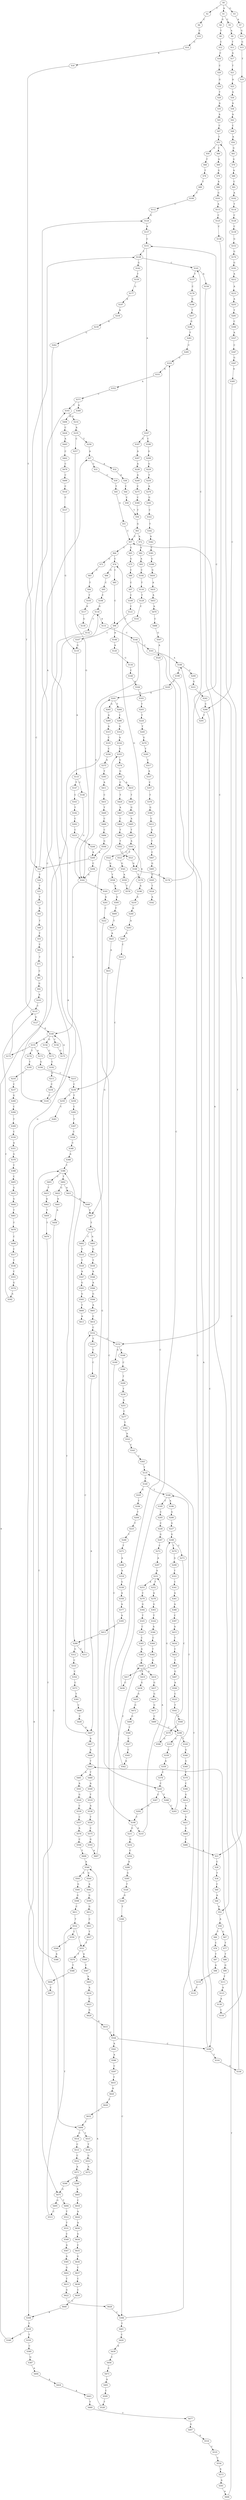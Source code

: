 strict digraph  {
	S0 -> S1 [ label = A ];
	S0 -> S2 [ label = T ];
	S0 -> S3 [ label = G ];
	S1 -> S4 [ label = G ];
	S1 -> S5 [ label = C ];
	S2 -> S6 [ label = C ];
	S3 -> S7 [ label = A ];
	S4 -> S8 [ label = T ];
	S5 -> S9 [ label = A ];
	S6 -> S10 [ label = C ];
	S7 -> S11 [ label = G ];
	S8 -> S12 [ label = C ];
	S9 -> S13 [ label = T ];
	S10 -> S14 [ label = G ];
	S11 -> S15 [ label = G ];
	S12 -> S16 [ label = C ];
	S13 -> S17 [ label = A ];
	S14 -> S18 [ label = A ];
	S15 -> S19 [ label = T ];
	S16 -> S20 [ label = C ];
	S17 -> S21 [ label = T ];
	S18 -> S22 [ label = T ];
	S19 -> S23 [ label = A ];
	S20 -> S24 [ label = G ];
	S21 -> S25 [ label = A ];
	S22 -> S26 [ label = T ];
	S22 -> S27 [ label = A ];
	S23 -> S28 [ label = C ];
	S24 -> S29 [ label = T ];
	S25 -> S30 [ label = A ];
	S26 -> S31 [ label = T ];
	S27 -> S32 [ label = A ];
	S27 -> S33 [ label = C ];
	S28 -> S34 [ label = T ];
	S29 -> S35 [ label = A ];
	S30 -> S36 [ label = A ];
	S31 -> S37 [ label = T ];
	S32 -> S38 [ label = A ];
	S33 -> S39 [ label = C ];
	S34 -> S40 [ label = C ];
	S35 -> S41 [ label = A ];
	S36 -> S42 [ label = A ];
	S37 -> S43 [ label = A ];
	S38 -> S44 [ label = C ];
	S39 -> S45 [ label = T ];
	S40 -> S46 [ label = A ];
	S41 -> S47 [ label = C ];
	S42 -> S48 [ label = C ];
	S43 -> S49 [ label = T ];
	S44 -> S50 [ label = C ];
	S45 -> S51 [ label = G ];
	S46 -> S52 [ label = A ];
	S47 -> S53 [ label = T ];
	S48 -> S54 [ label = A ];
	S49 -> S55 [ label = T ];
	S50 -> S56 [ label = T ];
	S51 -> S57 [ label = C ];
	S52 -> S58 [ label = A ];
	S53 -> S59 [ label = G ];
	S53 -> S60 [ label = C ];
	S54 -> S61 [ label = G ];
	S55 -> S62 [ label = C ];
	S56 -> S63 [ label = G ];
	S57 -> S64 [ label = C ];
	S57 -> S65 [ label = G ];
	S58 -> S66 [ label = T ];
	S58 -> S67 [ label = G ];
	S59 -> S68 [ label = T ];
	S60 -> S69 [ label = A ];
	S61 -> S70 [ label = G ];
	S62 -> S71 [ label = T ];
	S63 -> S57 [ label = C ];
	S63 -> S72 [ label = A ];
	S64 -> S73 [ label = G ];
	S64 -> S74 [ label = C ];
	S65 -> S75 [ label = G ];
	S66 -> S76 [ label = C ];
	S67 -> S77 [ label = T ];
	S68 -> S78 [ label = T ];
	S69 -> S79 [ label = G ];
	S70 -> S80 [ label = A ];
	S71 -> S81 [ label = C ];
	S72 -> S82 [ label = A ];
	S73 -> S83 [ label = C ];
	S74 -> S84 [ label = G ];
	S74 -> S85 [ label = C ];
	S75 -> S86 [ label = C ];
	S76 -> S87 [ label = T ];
	S77 -> S88 [ label = T ];
	S78 -> S89 [ label = T ];
	S79 -> S90 [ label = A ];
	S80 -> S91 [ label = C ];
	S81 -> S92 [ label = G ];
	S82 -> S93 [ label = A ];
	S83 -> S94 [ label = T ];
	S84 -> S95 [ label = C ];
	S85 -> S96 [ label = C ];
	S86 -> S97 [ label = C ];
	S87 -> S98 [ label = A ];
	S88 -> S99 [ label = G ];
	S89 -> S100 [ label = T ];
	S90 -> S101 [ label = G ];
	S91 -> S102 [ label = A ];
	S92 -> S103 [ label = A ];
	S93 -> S104 [ label = C ];
	S94 -> S105 [ label = T ];
	S95 -> S106 [ label = C ];
	S96 -> S107 [ label = C ];
	S96 -> S108 [ label = A ];
	S97 -> S109 [ label = C ];
	S98 -> S110 [ label = C ];
	S99 -> S111 [ label = T ];
	S100 -> S112 [ label = C ];
	S101 -> S113 [ label = A ];
	S102 -> S114 [ label = T ];
	S103 -> S115 [ label = C ];
	S104 -> S116 [ label = T ];
	S105 -> S117 [ label = A ];
	S106 -> S118 [ label = G ];
	S107 -> S119 [ label = G ];
	S108 -> S120 [ label = A ];
	S109 -> S121 [ label = C ];
	S110 -> S122 [ label = C ];
	S111 -> S123 [ label = A ];
	S112 -> S124 [ label = G ];
	S113 -> S125 [ label = C ];
	S114 -> S126 [ label = C ];
	S115 -> S127 [ label = G ];
	S115 -> S128 [ label = T ];
	S116 -> S129 [ label = T ];
	S117 -> S130 [ label = G ];
	S118 -> S131 [ label = A ];
	S118 -> S132 [ label = C ];
	S119 -> S133 [ label = A ];
	S120 -> S134 [ label = G ];
	S121 -> S96 [ label = C ];
	S122 -> S135 [ label = T ];
	S123 -> S136 [ label = A ];
	S124 -> S137 [ label = A ];
	S125 -> S138 [ label = C ];
	S126 -> S139 [ label = C ];
	S127 -> S140 [ label = A ];
	S128 -> S141 [ label = C ];
	S128 -> S142 [ label = G ];
	S129 -> S143 [ label = C ];
	S131 -> S144 [ label = C ];
	S132 -> S145 [ label = C ];
	S133 -> S146 [ label = C ];
	S133 -> S147 [ label = T ];
	S134 -> S148 [ label = C ];
	S135 -> S149 [ label = C ];
	S136 -> S150 [ label = C ];
	S137 -> S151 [ label = C ];
	S138 -> S152 [ label = C ];
	S139 -> S153 [ label = G ];
	S140 -> S154 [ label = G ];
	S140 -> S155 [ label = A ];
	S140 -> S156 [ label = C ];
	S141 -> S157 [ label = T ];
	S141 -> S158 [ label = A ];
	S142 -> S159 [ label = T ];
	S143 -> S160 [ label = G ];
	S144 -> S161 [ label = C ];
	S144 -> S162 [ label = G ];
	S145 -> S118 [ label = G ];
	S146 -> S162 [ label = G ];
	S147 -> S163 [ label = C ];
	S148 -> S164 [ label = A ];
	S149 -> S165 [ label = G ];
	S149 -> S166 [ label = T ];
	S150 -> S53 [ label = T ];
	S151 -> S167 [ label = A ];
	S151 -> S128 [ label = T ];
	S152 -> S168 [ label = A ];
	S152 -> S169 [ label = G ];
	S153 -> S170 [ label = G ];
	S154 -> S171 [ label = C ];
	S155 -> S172 [ label = C ];
	S155 -> S173 [ label = A ];
	S155 -> S174 [ label = T ];
	S156 -> S175 [ label = G ];
	S157 -> S176 [ label = C ];
	S158 -> S52 [ label = A ];
	S159 -> S177 [ label = G ];
	S160 -> S178 [ label = A ];
	S160 -> S179 [ label = T ];
	S161 -> S180 [ label = A ];
	S162 -> S181 [ label = C ];
	S162 -> S140 [ label = A ];
	S163 -> S182 [ label = T ];
	S164 -> S183 [ label = G ];
	S165 -> S184 [ label = T ];
	S166 -> S185 [ label = T ];
	S166 -> S186 [ label = A ];
	S167 -> S187 [ label = G ];
	S167 -> S188 [ label = C ];
	S168 -> S189 [ label = C ];
	S169 -> S190 [ label = C ];
	S170 -> S191 [ label = G ];
	S171 -> S192 [ label = C ];
	S172 -> S193 [ label = C ];
	S173 -> S194 [ label = G ];
	S174 -> S195 [ label = T ];
	S175 -> S140 [ label = A ];
	S176 -> S196 [ label = G ];
	S177 -> S197 [ label = A ];
	S178 -> S151 [ label = C ];
	S179 -> S198 [ label = A ];
	S180 -> S199 [ label = T ];
	S180 -> S200 [ label = C ];
	S181 -> S201 [ label = A ];
	S182 -> S202 [ label = C ];
	S183 -> S203 [ label = T ];
	S184 -> S204 [ label = T ];
	S185 -> S205 [ label = C ];
	S186 -> S206 [ label = G ];
	S187 -> S207 [ label = A ];
	S188 -> S208 [ label = G ];
	S189 -> S209 [ label = T ];
	S190 -> S210 [ label = A ];
	S190 -> S211 [ label = G ];
	S191 -> S212 [ label = A ];
	S192 -> S213 [ label = G ];
	S193 -> S214 [ label = G ];
	S194 -> S215 [ label = C ];
	S195 -> S216 [ label = T ];
	S196 -> S217 [ label = T ];
	S197 -> S218 [ label = A ];
	S198 -> S219 [ label = A ];
	S199 -> S220 [ label = C ];
	S200 -> S221 [ label = G ];
	S201 -> S222 [ label = C ];
	S202 -> S223 [ label = C ];
	S203 -> S224 [ label = T ];
	S204 -> S225 [ label = T ];
	S205 -> S226 [ label = C ];
	S206 -> S227 [ label = G ];
	S207 -> S228 [ label = A ];
	S208 -> S229 [ label = G ];
	S209 -> S230 [ label = T ];
	S210 -> S231 [ label = A ];
	S211 -> S232 [ label = G ];
	S212 -> S233 [ label = A ];
	S213 -> S234 [ label = C ];
	S214 -> S235 [ label = A ];
	S215 -> S236 [ label = C ];
	S216 -> S237 [ label = C ];
	S217 -> S238 [ label = G ];
	S218 -> S239 [ label = A ];
	S219 -> S240 [ label = A ];
	S220 -> S241 [ label = A ];
	S221 -> S242 [ label = A ];
	S222 -> S243 [ label = C ];
	S223 -> S244 [ label = G ];
	S224 -> S245 [ label = T ];
	S225 -> S246 [ label = T ];
	S226 -> S247 [ label = G ];
	S227 -> S248 [ label = G ];
	S228 -> S249 [ label = A ];
	S229 -> S250 [ label = T ];
	S230 -> S251 [ label = A ];
	S231 -> S252 [ label = T ];
	S231 -> S253 [ label = A ];
	S232 -> S254 [ label = C ];
	S233 -> S255 [ label = A ];
	S234 -> S145 [ label = C ];
	S235 -> S256 [ label = T ];
	S235 -> S257 [ label = C ];
	S236 -> S258 [ label = T ];
	S236 -> S259 [ label = C ];
	S237 -> S260 [ label = G ];
	S238 -> S261 [ label = T ];
	S239 -> S262 [ label = G ];
	S240 -> S263 [ label = A ];
	S241 -> S264 [ label = T ];
	S241 -> S265 [ label = G ];
	S242 -> S266 [ label = C ];
	S243 -> S267 [ label = C ];
	S243 -> S268 [ label = T ];
	S244 -> S269 [ label = A ];
	S245 -> S270 [ label = G ];
	S246 -> S271 [ label = T ];
	S247 -> S272 [ label = C ];
	S248 -> S273 [ label = C ];
	S248 -> S274 [ label = T ];
	S249 -> S275 [ label = C ];
	S250 -> S276 [ label = A ];
	S251 -> S277 [ label = C ];
	S252 -> S278 [ label = A ];
	S253 -> S279 [ label = C ];
	S254 -> S280 [ label = A ];
	S255 -> S281 [ label = T ];
	S256 -> S27 [ label = A ];
	S257 -> S162 [ label = G ];
	S258 -> S282 [ label = C ];
	S259 -> S283 [ label = C ];
	S260 -> S284 [ label = C ];
	S261 -> S285 [ label = C ];
	S262 -> S286 [ label = A ];
	S263 -> S287 [ label = G ];
	S264 -> S288 [ label = C ];
	S265 -> S289 [ label = A ];
	S266 -> S290 [ label = C ];
	S266 -> S291 [ label = T ];
	S267 -> S292 [ label = G ];
	S268 -> S293 [ label = C ];
	S269 -> S22 [ label = T ];
	S269 -> S294 [ label = C ];
	S270 -> S295 [ label = T ];
	S271 -> S296 [ label = A ];
	S272 -> S297 [ label = A ];
	S273 -> S298 [ label = C ];
	S274 -> S299 [ label = G ];
	S275 -> S300 [ label = C ];
	S276 -> S301 [ label = G ];
	S277 -> S302 [ label = T ];
	S278 -> S303 [ label = G ];
	S279 -> S304 [ label = G ];
	S280 -> S305 [ label = G ];
	S281 -> S306 [ label = C ];
	S282 -> S307 [ label = T ];
	S283 -> S308 [ label = A ];
	S284 -> S309 [ label = T ];
	S285 -> S310 [ label = G ];
	S286 -> S311 [ label = C ];
	S286 -> S312 [ label = G ];
	S287 -> S313 [ label = C ];
	S288 -> S314 [ label = G ];
	S289 -> S315 [ label = A ];
	S290 -> S316 [ label = T ];
	S290 -> S180 [ label = A ];
	S291 -> S141 [ label = C ];
	S292 -> S190 [ label = C ];
	S293 -> S166 [ label = T ];
	S294 -> S162 [ label = G ];
	S295 -> S317 [ label = C ];
	S296 -> S318 [ label = A ];
	S297 -> S231 [ label = A ];
	S298 -> S319 [ label = G ];
	S298 -> S320 [ label = T ];
	S299 -> S321 [ label = T ];
	S300 -> S56 [ label = T ];
	S301 -> S322 [ label = C ];
	S302 -> S323 [ label = A ];
	S303 -> S324 [ label = T ];
	S304 -> S325 [ label = T ];
	S305 -> S326 [ label = T ];
	S306 -> S327 [ label = A ];
	S307 -> S328 [ label = C ];
	S308 -> S329 [ label = T ];
	S309 -> S330 [ label = C ];
	S310 -> S331 [ label = A ];
	S311 -> S332 [ label = C ];
	S312 -> S333 [ label = C ];
	S313 -> S236 [ label = C ];
	S314 -> S334 [ label = A ];
	S315 -> S335 [ label = C ];
	S316 -> S336 [ label = G ];
	S317 -> S337 [ label = A ];
	S318 -> S338 [ label = G ];
	S319 -> S339 [ label = C ];
	S320 -> S340 [ label = G ];
	S321 -> S341 [ label = C ];
	S322 -> S342 [ label = T ];
	S323 -> S343 [ label = C ];
	S324 -> S344 [ label = A ];
	S325 -> S345 [ label = C ];
	S326 -> S346 [ label = G ];
	S327 -> S347 [ label = C ];
	S328 -> S348 [ label = C ];
	S329 -> S349 [ label = C ];
	S329 -> S350 [ label = T ];
	S330 -> S351 [ label = A ];
	S331 -> S352 [ label = A ];
	S332 -> S353 [ label = T ];
	S332 -> S152 [ label = C ];
	S333 -> S354 [ label = C ];
	S334 -> S355 [ label = G ];
	S335 -> S356 [ label = C ];
	S336 -> S57 [ label = C ];
	S337 -> S357 [ label = C ];
	S338 -> S358 [ label = A ];
	S339 -> S359 [ label = A ];
	S340 -> S360 [ label = G ];
	S341 -> S361 [ label = A ];
	S342 -> S362 [ label = A ];
	S343 -> S363 [ label = C ];
	S344 -> S364 [ label = C ];
	S345 -> S365 [ label = C ];
	S346 -> S366 [ label = T ];
	S347 -> S367 [ label = G ];
	S348 -> S368 [ label = A ];
	S349 -> S241 [ label = A ];
	S350 -> S369 [ label = C ];
	S351 -> S370 [ label = G ];
	S352 -> S371 [ label = C ];
	S353 -> S372 [ label = C ];
	S354 -> S373 [ label = C ];
	S355 -> S374 [ label = G ];
	S356 -> S375 [ label = A ];
	S357 -> S376 [ label = T ];
	S358 -> S377 [ label = A ];
	S359 -> S378 [ label = C ];
	S360 -> S379 [ label = C ];
	S361 -> S380 [ label = A ];
	S362 -> S381 [ label = C ];
	S363 -> S135 [ label = T ];
	S364 -> S382 [ label = T ];
	S365 -> S383 [ label = A ];
	S366 -> S384 [ label = C ];
	S367 -> S385 [ label = A ];
	S368 -> S386 [ label = T ];
	S369 -> S387 [ label = G ];
	S370 -> S388 [ label = T ];
	S371 -> S193 [ label = C ];
	S371 -> S389 [ label = A ];
	S372 -> S390 [ label = C ];
	S373 -> S391 [ label = T ];
	S374 -> S392 [ label = G ];
	S375 -> S393 [ label = T ];
	S376 -> S394 [ label = G ];
	S377 -> S395 [ label = A ];
	S378 -> S243 [ label = C ];
	S379 -> S396 [ label = C ];
	S380 -> S397 [ label = C ];
	S381 -> S398 [ label = G ];
	S382 -> S399 [ label = G ];
	S383 -> S400 [ label = C ];
	S384 -> S401 [ label = T ];
	S384 -> S310 [ label = G ];
	S385 -> S266 [ label = C ];
	S386 -> S402 [ label = T ];
	S386 -> S403 [ label = C ];
	S387 -> S404 [ label = A ];
	S388 -> S405 [ label = C ];
	S389 -> S406 [ label = A ];
	S390 -> S407 [ label = A ];
	S391 -> S408 [ label = C ];
	S392 -> S409 [ label = C ];
	S392 -> S410 [ label = A ];
	S393 -> S411 [ label = A ];
	S394 -> S412 [ label = C ];
	S395 -> S413 [ label = G ];
	S396 -> S414 [ label = G ];
	S397 -> S415 [ label = A ];
	S398 -> S416 [ label = G ];
	S399 -> S417 [ label = C ];
	S400 -> S418 [ label = A ];
	S400 -> S419 [ label = T ];
	S401 -> S420 [ label = C ];
	S402 -> S421 [ label = A ];
	S402 -> S422 [ label = G ];
	S403 -> S423 [ label = T ];
	S404 -> S424 [ label = A ];
	S405 -> S425 [ label = G ];
	S406 -> S426 [ label = C ];
	S407 -> S427 [ label = A ];
	S407 -> S386 [ label = T ];
	S408 -> S428 [ label = C ];
	S409 -> S429 [ label = T ];
	S410 -> S430 [ label = T ];
	S411 -> S431 [ label = C ];
	S412 -> S432 [ label = A ];
	S413 -> S286 [ label = A ];
	S414 -> S433 [ label = A ];
	S415 -> S434 [ label = T ];
	S416 -> S435 [ label = A ];
	S417 -> S436 [ label = C ];
	S418 -> S437 [ label = G ];
	S419 -> S438 [ label = G ];
	S420 -> S439 [ label = A ];
	S421 -> S440 [ label = A ];
	S422 -> S441 [ label = A ];
	S423 -> S442 [ label = A ];
	S424 -> S443 [ label = A ];
	S425 -> S444 [ label = G ];
	S426 -> S445 [ label = A ];
	S427 -> S446 [ label = A ];
	S428 -> S407 [ label = A ];
	S429 -> S447 [ label = A ];
	S430 -> S448 [ label = G ];
	S431 -> S449 [ label = T ];
	S432 -> S450 [ label = T ];
	S433 -> S451 [ label = G ];
	S434 -> S452 [ label = C ];
	S435 -> S453 [ label = A ];
	S436 -> S74 [ label = C ];
	S437 -> S454 [ label = G ];
	S438 -> S455 [ label = G ];
	S439 -> S456 [ label = C ];
	S440 -> S457 [ label = G ];
	S441 -> S458 [ label = A ];
	S442 -> S459 [ label = T ];
	S443 -> S460 [ label = T ];
	S444 -> S461 [ label = T ];
	S445 -> S462 [ label = C ];
	S446 -> S463 [ label = T ];
	S447 -> S464 [ label = C ];
	S448 -> S465 [ label = A ];
	S449 -> S466 [ label = C ];
	S450 -> S467 [ label = C ];
	S451 -> S468 [ label = G ];
	S452 -> S469 [ label = T ];
	S453 -> S470 [ label = A ];
	S454 -> S471 [ label = G ];
	S455 -> S472 [ label = G ];
	S456 -> S473 [ label = C ];
	S457 -> S474 [ label = T ];
	S458 -> S475 [ label = G ];
	S459 -> S476 [ label = T ];
	S460 -> S477 [ label = T ];
	S461 -> S478 [ label = T ];
	S462 -> S479 [ label = C ];
	S463 -> S480 [ label = T ];
	S463 -> S481 [ label = A ];
	S464 -> S482 [ label = T ];
	S465 -> S483 [ label = T ];
	S466 -> S484 [ label = C ];
	S467 -> S485 [ label = G ];
	S468 -> S486 [ label = T ];
	S469 -> S487 [ label = G ];
	S470 -> S488 [ label = C ];
	S471 -> S489 [ label = C ];
	S472 -> S490 [ label = G ];
	S473 -> S491 [ label = A ];
	S474 -> S492 [ label = C ];
	S474 -> S493 [ label = A ];
	S475 -> S494 [ label = T ];
	S475 -> S495 [ label = G ];
	S476 -> S496 [ label = T ];
	S477 -> S497 [ label = G ];
	S478 -> S498 [ label = C ];
	S479 -> S499 [ label = C ];
	S480 -> S500 [ label = A ];
	S481 -> S501 [ label = A ];
	S482 -> S502 [ label = T ];
	S483 -> S503 [ label = A ];
	S484 -> S504 [ label = G ];
	S485 -> S505 [ label = G ];
	S486 -> S23 [ label = A ];
	S487 -> S506 [ label = A ];
	S488 -> S507 [ label = G ];
	S489 -> S298 [ label = C ];
	S490 -> S508 [ label = T ];
	S491 -> S509 [ label = C ];
	S492 -> S510 [ label = T ];
	S493 -> S511 [ label = G ];
	S494 -> S512 [ label = T ];
	S495 -> S513 [ label = C ];
	S496 -> S514 [ label = C ];
	S496 -> S515 [ label = T ];
	S497 -> S516 [ label = A ];
	S498 -> S517 [ label = C ];
	S499 -> S518 [ label = C ];
	S500 -> S519 [ label = T ];
	S501 -> S520 [ label = G ];
	S502 -> S521 [ label = C ];
	S503 -> S522 [ label = C ];
	S503 -> S523 [ label = T ];
	S504 -> S269 [ label = A ];
	S505 -> S524 [ label = T ];
	S506 -> S525 [ label = C ];
	S507 -> S526 [ label = A ];
	S508 -> S527 [ label = C ];
	S509 -> S528 [ label = T ];
	S510 -> S529 [ label = T ];
	S511 -> S530 [ label = T ];
	S512 -> S531 [ label = T ];
	S513 -> S532 [ label = T ];
	S514 -> S533 [ label = C ];
	S515 -> S534 [ label = T ];
	S516 -> S535 [ label = C ];
	S517 -> S536 [ label = T ];
	S518 -> S537 [ label = C ];
	S519 -> S538 [ label = A ];
	S520 -> S539 [ label = C ];
	S521 -> S160 [ label = G ];
	S522 -> S540 [ label = G ];
	S523 -> S541 [ label = G ];
	S524 -> S542 [ label = A ];
	S525 -> S543 [ label = T ];
	S526 -> S544 [ label = C ];
	S527 -> S545 [ label = C ];
	S528 -> S546 [ label = A ];
	S529 -> S547 [ label = A ];
	S530 -> S548 [ label = A ];
	S531 -> S549 [ label = C ];
	S532 -> S550 [ label = C ];
	S532 -> S551 [ label = T ];
	S533 -> S552 [ label = C ];
	S534 -> S553 [ label = G ];
	S535 -> S554 [ label = C ];
	S536 -> S555 [ label = C ];
	S537 -> S119 [ label = G ];
	S538 -> S556 [ label = T ];
	S539 -> S557 [ label = C ];
	S540 -> S558 [ label = T ];
	S541 -> S559 [ label = A ];
	S543 -> S560 [ label = A ];
	S544 -> S290 [ label = C ];
	S544 -> S561 [ label = A ];
	S545 -> S562 [ label = A ];
	S546 -> S563 [ label = A ];
	S546 -> S564 [ label = G ];
	S547 -> S565 [ label = G ];
	S548 -> S566 [ label = A ];
	S549 -> S567 [ label = A ];
	S550 -> S568 [ label = C ];
	S551 -> S569 [ label = A ];
	S551 -> S570 [ label = T ];
	S552 -> S571 [ label = A ];
	S553 -> S572 [ label = A ];
	S554 -> S573 [ label = A ];
	S555 -> S574 [ label = G ];
	S556 -> S575 [ label = C ];
	S557 -> S576 [ label = A ];
	S558 -> S577 [ label = A ];
	S559 -> S578 [ label = T ];
	S560 -> S579 [ label = G ];
	S561 -> S580 [ label = A ];
	S562 -> S400 [ label = C ];
	S563 -> S581 [ label = G ];
	S564 -> S582 [ label = A ];
	S565 -> S583 [ label = G ];
	S566 -> S584 [ label = G ];
	S567 -> S585 [ label = A ];
	S568 -> S586 [ label = A ];
	S569 -> S587 [ label = T ];
	S570 -> S588 [ label = T ];
	S571 -> S589 [ label = A ];
	S572 -> S590 [ label = A ];
	S573 -> S591 [ label = A ];
	S574 -> S592 [ label = A ];
	S575 -> S593 [ label = G ];
	S576 -> S594 [ label = C ];
	S577 -> S595 [ label = A ];
	S578 -> S503 [ label = A ];
	S579 -> S596 [ label = G ];
	S580 -> S597 [ label = C ];
	S581 -> S598 [ label = G ];
	S582 -> S599 [ label = G ];
	S583 -> S600 [ label = T ];
	S584 -> S601 [ label = A ];
	S585 -> S602 [ label = G ];
	S586 -> S386 [ label = T ];
	S587 -> S603 [ label = A ];
	S588 -> S604 [ label = T ];
	S589 -> S605 [ label = A ];
	S590 -> S475 [ label = G ];
	S591 -> S606 [ label = A ];
	S592 -> S115 [ label = C ];
	S593 -> S607 [ label = A ];
	S594 -> S608 [ label = T ];
	S595 -> S609 [ label = T ];
	S596 -> S248 [ label = G ];
	S597 -> S610 [ label = T ];
	S598 -> S611 [ label = C ];
	S599 -> S612 [ label = G ];
	S600 -> S613 [ label = A ];
	S601 -> S614 [ label = C ];
	S602 -> S615 [ label = T ];
	S603 -> S616 [ label = A ];
	S604 -> S617 [ label = C ];
	S605 -> S618 [ label = C ];
	S606 -> S463 [ label = T ];
	S607 -> S355 [ label = G ];
	S608 -> S546 [ label = A ];
	S609 -> S619 [ label = T ];
	S610 -> S620 [ label = A ];
	S611 -> S532 [ label = T ];
	S612 -> S621 [ label = C ];
	S614 -> S332 [ label = C ];
	S615 -> S622 [ label = G ];
	S616 -> S623 [ label = C ];
	S617 -> S124 [ label = G ];
	S618 -> S624 [ label = A ];
	S619 -> S625 [ label = A ];
	S620 -> S626 [ label = T ];
	S621 -> S627 [ label = T ];
	S622 -> S628 [ label = T ];
	S623 -> S629 [ label = G ];
	S624 -> S630 [ label = A ];
	S625 -> S631 [ label = A ];
	S626 -> S632 [ label = T ];
	S627 -> S551 [ label = T ];
	S628 -> S384 [ label = C ];
	S629 -> S633 [ label = A ];
	S630 -> S634 [ label = G ];
	S631 -> S457 [ label = G ];
	S632 -> S496 [ label = T ];
	S633 -> S544 [ label = C ];
	S634 -> S635 [ label = C ];
	S635 -> S636 [ label = G ];
	S636 -> S637 [ label = C ];
	S637 -> S638 [ label = C ];
	S638 -> S639 [ label = C ];
	S639 -> S640 [ label = C ];
	S640 -> S308 [ label = A ];
}
